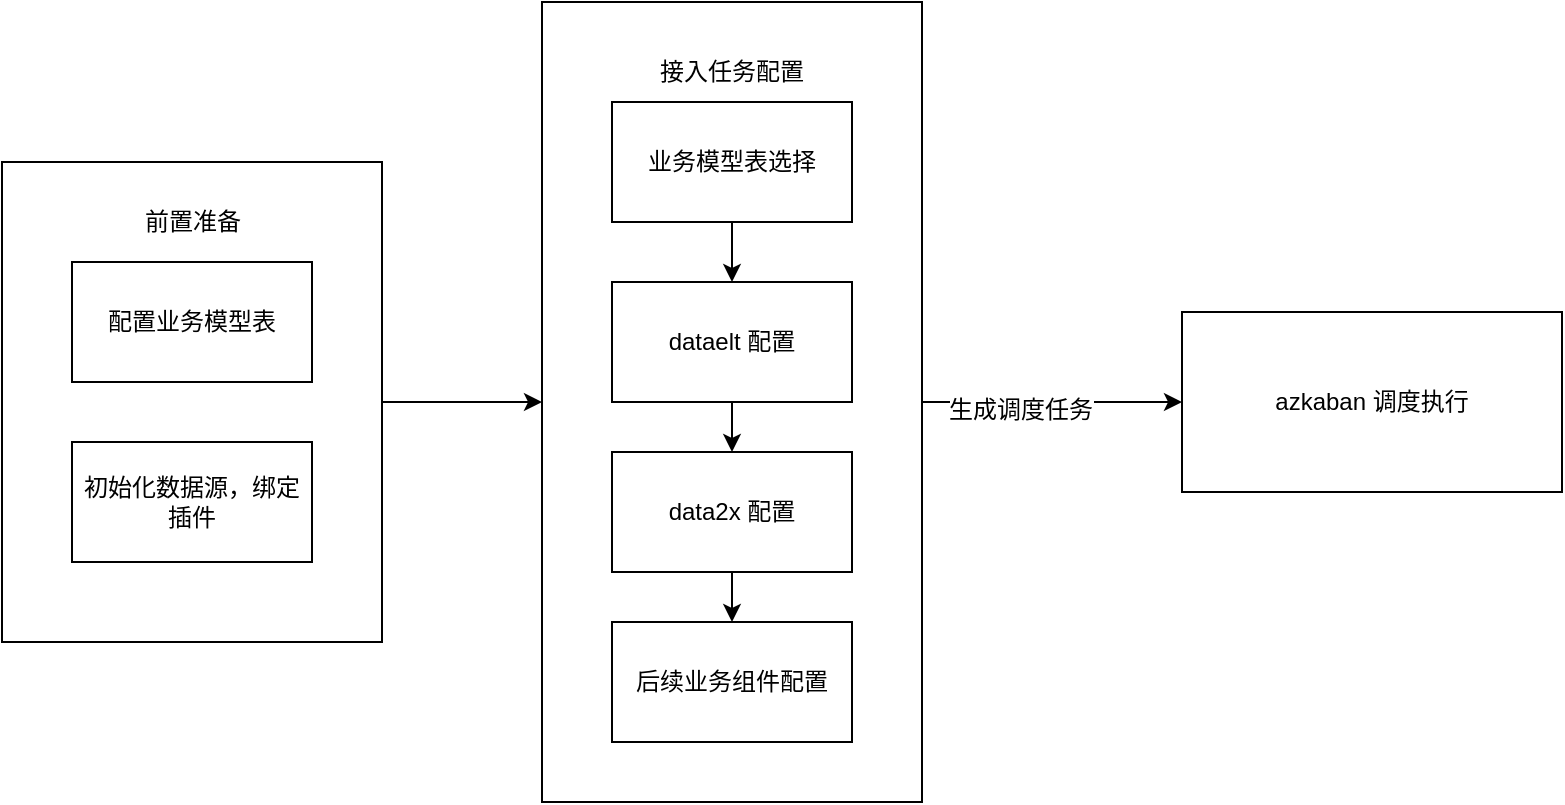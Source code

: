 <mxfile version="12.1.0" type="github" pages="1"><diagram id="Zy_6fD1sm7g1FPa1_5CH" name="第 1 页"><mxGraphModel dx="1408" dy="699" grid="1" gridSize="10" guides="1" tooltips="1" connect="1" arrows="1" fold="1" page="1" pageScale="1" pageWidth="827" pageHeight="1169" math="0" shadow="0"><root><mxCell id="0"/><mxCell id="1" parent="0"/><mxCell id="ur2kZOb_48hzJki64mMF-6" value="" style="edgeStyle=orthogonalEdgeStyle;rounded=0;orthogonalLoop=1;jettySize=auto;html=1;" parent="1" source="ur2kZOb_48hzJki64mMF-3" target="ur2kZOb_48hzJki64mMF-5" edge="1"><mxGeometry relative="1" as="geometry"/></mxCell><mxCell id="ur2kZOb_48hzJki64mMF-3" value="" style="rounded=0;whiteSpace=wrap;html=1;" parent="1" vertex="1"><mxGeometry x="40" y="170" width="190" height="240" as="geometry"/></mxCell><mxCell id="ur2kZOb_48hzJki64mMF-14" value="" style="edgeStyle=orthogonalEdgeStyle;rounded=0;orthogonalLoop=1;jettySize=auto;html=1;" parent="1" source="ur2kZOb_48hzJki64mMF-5" target="ur2kZOb_48hzJki64mMF-13" edge="1"><mxGeometry relative="1" as="geometry"><Array as="points"><mxPoint x="530" y="290"/><mxPoint x="530" y="290"/></Array></mxGeometry></mxCell><mxCell id="ur2kZOb_48hzJki64mMF-15" value="生成调度任务" style="text;html=1;resizable=0;points=[];align=center;verticalAlign=middle;labelBackgroundColor=#ffffff;" parent="ur2kZOb_48hzJki64mMF-14" vertex="1" connectable="0"><mxGeometry x="-0.25" y="-4" relative="1" as="geometry"><mxPoint as="offset"/></mxGeometry></mxCell><mxCell id="ur2kZOb_48hzJki64mMF-5" value="" style="rounded=0;whiteSpace=wrap;html=1;" parent="1" vertex="1"><mxGeometry x="310" y="90" width="190" height="400" as="geometry"/></mxCell><mxCell id="ur2kZOb_48hzJki64mMF-13" value="azkaban&amp;nbsp;调度执行" style="rounded=0;whiteSpace=wrap;html=1;" parent="1" vertex="1"><mxGeometry x="630" y="245" width="190" height="90" as="geometry"/></mxCell><mxCell id="ur2kZOb_48hzJki64mMF-1" value="配置业务模型表" style="rounded=0;whiteSpace=wrap;html=1;" parent="1" vertex="1"><mxGeometry x="75" y="220" width="120" height="60" as="geometry"/></mxCell><mxCell id="ur2kZOb_48hzJki64mMF-2" value="初始化数据源，绑定插件" style="rounded=0;whiteSpace=wrap;html=1;" parent="1" vertex="1"><mxGeometry x="75" y="310" width="120" height="60" as="geometry"/></mxCell><mxCell id="ur2kZOb_48hzJki64mMF-4" value="前置准备" style="text;html=1;strokeColor=none;fillColor=none;align=center;verticalAlign=middle;whiteSpace=wrap;rounded=0;" parent="1" vertex="1"><mxGeometry x="102.5" y="190" width="65" height="20" as="geometry"/></mxCell><mxCell id="ur2kZOb_48hzJki64mMF-10" value="" style="edgeStyle=orthogonalEdgeStyle;rounded=0;orthogonalLoop=1;jettySize=auto;html=1;" parent="1" source="ur2kZOb_48hzJki64mMF-7" target="ur2kZOb_48hzJki64mMF-8" edge="1"><mxGeometry relative="1" as="geometry"/></mxCell><mxCell id="ur2kZOb_48hzJki64mMF-7" value="dataelt&amp;nbsp;配置" style="rounded=0;whiteSpace=wrap;html=1;" parent="1" vertex="1"><mxGeometry x="345" y="230" width="120" height="60" as="geometry"/></mxCell><mxCell id="ur2kZOb_48hzJki64mMF-11" value="" style="edgeStyle=orthogonalEdgeStyle;rounded=0;orthogonalLoop=1;jettySize=auto;html=1;" parent="1" source="ur2kZOb_48hzJki64mMF-8" target="ur2kZOb_48hzJki64mMF-9" edge="1"><mxGeometry relative="1" as="geometry"/></mxCell><mxCell id="ur2kZOb_48hzJki64mMF-8" value="data2x&amp;nbsp;配置" style="rounded=0;whiteSpace=wrap;html=1;" parent="1" vertex="1"><mxGeometry x="345" y="315" width="120" height="60" as="geometry"/></mxCell><mxCell id="ur2kZOb_48hzJki64mMF-9" value="后续业务组件配置" style="rounded=0;whiteSpace=wrap;html=1;" parent="1" vertex="1"><mxGeometry x="345" y="400" width="120" height="60" as="geometry"/></mxCell><mxCell id="ur2kZOb_48hzJki64mMF-12" value="接入任务配置" style="text;html=1;strokeColor=none;fillColor=none;align=center;verticalAlign=middle;whiteSpace=wrap;rounded=0;" parent="1" vertex="1"><mxGeometry x="360" y="115" width="90" height="20" as="geometry"/></mxCell><mxCell id="iU2LmINXkK2n24FlR6ed-2" value="" style="edgeStyle=orthogonalEdgeStyle;rounded=0;orthogonalLoop=1;jettySize=auto;html=1;" edge="1" parent="1" source="iU2LmINXkK2n24FlR6ed-1" target="ur2kZOb_48hzJki64mMF-7"><mxGeometry relative="1" as="geometry"/></mxCell><mxCell id="iU2LmINXkK2n24FlR6ed-1" value="业务模型表选择" style="rounded=0;whiteSpace=wrap;html=1;" vertex="1" parent="1"><mxGeometry x="345" y="140" width="120" height="60" as="geometry"/></mxCell></root></mxGraphModel></diagram></mxfile>